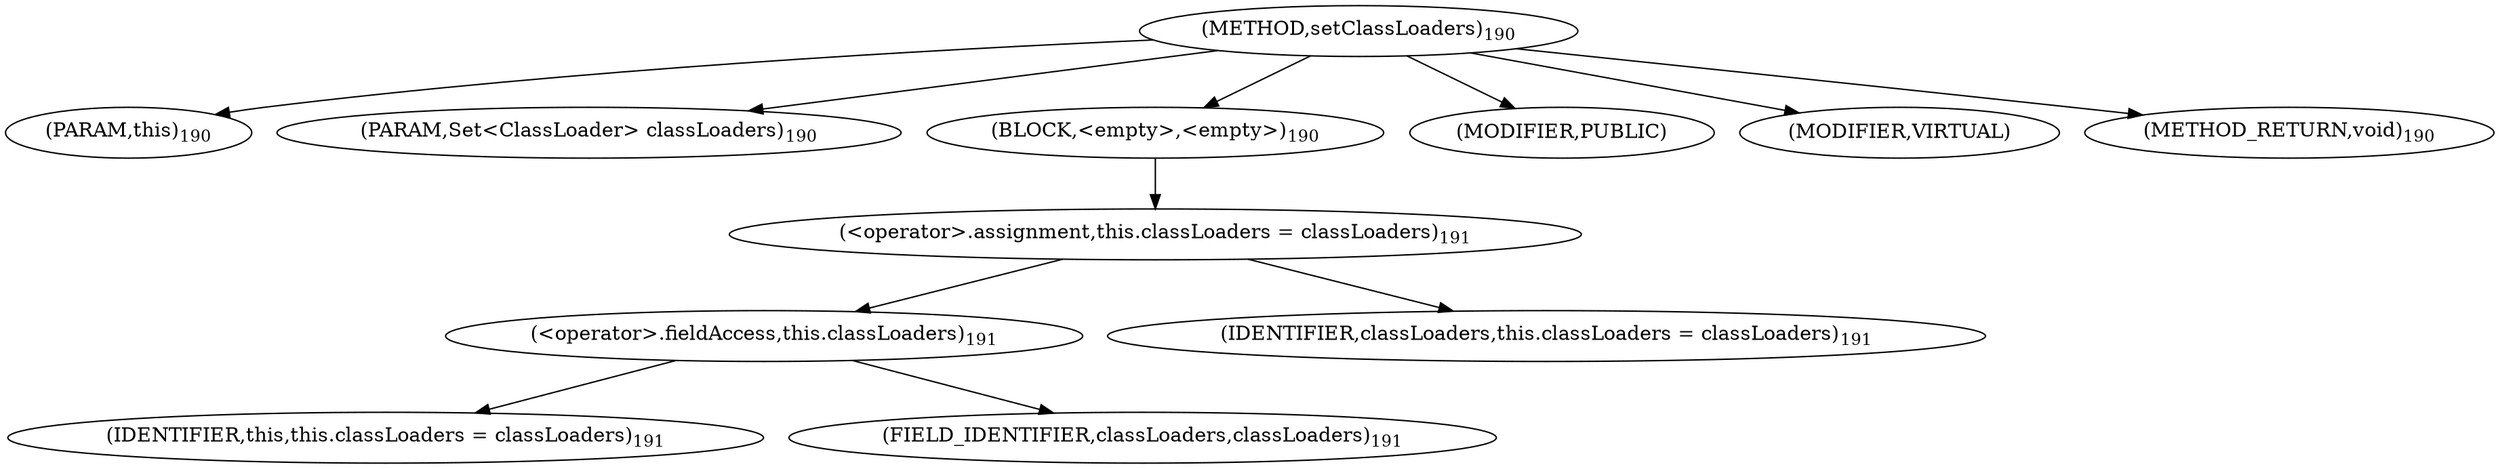 digraph "setClassLoaders" {  
"239" [label = <(METHOD,setClassLoaders)<SUB>190</SUB>> ]
"36" [label = <(PARAM,this)<SUB>190</SUB>> ]
"240" [label = <(PARAM,Set&lt;ClassLoader&gt; classLoaders)<SUB>190</SUB>> ]
"241" [label = <(BLOCK,&lt;empty&gt;,&lt;empty&gt;)<SUB>190</SUB>> ]
"242" [label = <(&lt;operator&gt;.assignment,this.classLoaders = classLoaders)<SUB>191</SUB>> ]
"243" [label = <(&lt;operator&gt;.fieldAccess,this.classLoaders)<SUB>191</SUB>> ]
"35" [label = <(IDENTIFIER,this,this.classLoaders = classLoaders)<SUB>191</SUB>> ]
"244" [label = <(FIELD_IDENTIFIER,classLoaders,classLoaders)<SUB>191</SUB>> ]
"245" [label = <(IDENTIFIER,classLoaders,this.classLoaders = classLoaders)<SUB>191</SUB>> ]
"246" [label = <(MODIFIER,PUBLIC)> ]
"247" [label = <(MODIFIER,VIRTUAL)> ]
"248" [label = <(METHOD_RETURN,void)<SUB>190</SUB>> ]
  "239" -> "36" 
  "239" -> "240" 
  "239" -> "241" 
  "239" -> "246" 
  "239" -> "247" 
  "239" -> "248" 
  "241" -> "242" 
  "242" -> "243" 
  "242" -> "245" 
  "243" -> "35" 
  "243" -> "244" 
}
